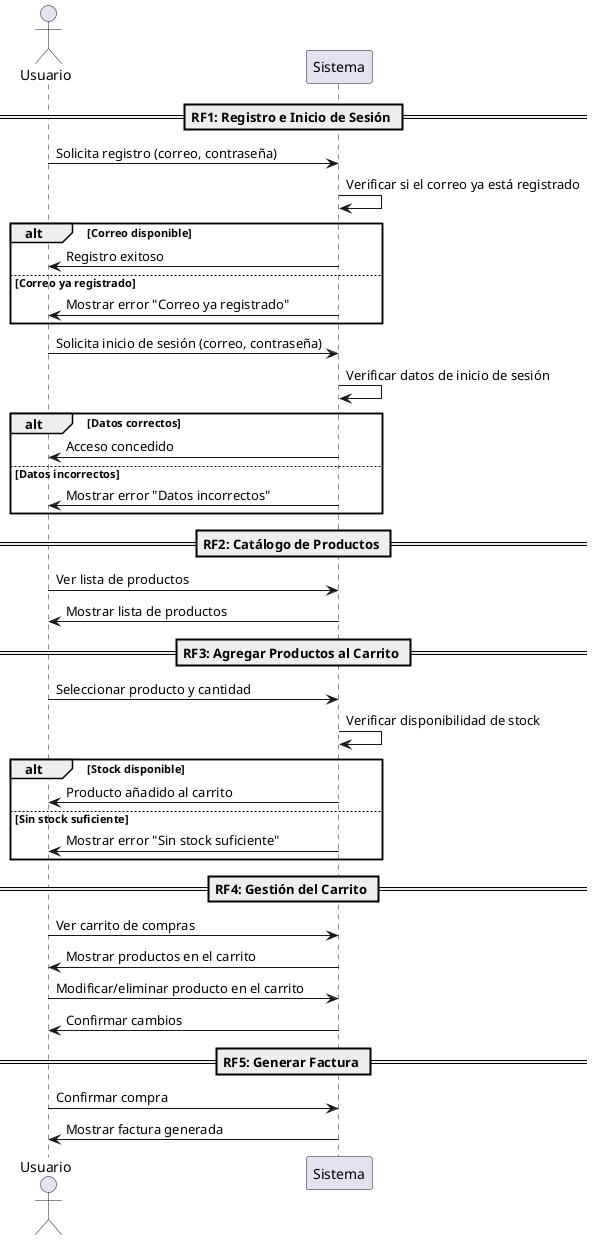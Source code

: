@startuml
actor Usuario
participant Sistema

== RF1: Registro e Inicio de Sesión ==

Usuario -> Sistema: Solicita registro (correo, contraseña)
Sistema -> Sistema: Verificar si el correo ya está registrado

alt Correo disponible
    Sistema -> Usuario: Registro exitoso
else Correo ya registrado
    Sistema -> Usuario: Mostrar error "Correo ya registrado"
end

Usuario -> Sistema: Solicita inicio de sesión (correo, contraseña)
Sistema -> Sistema: Verificar datos de inicio de sesión

alt Datos correctos
    Sistema -> Usuario: Acceso concedido
else Datos incorrectos
    Sistema -> Usuario: Mostrar error "Datos incorrectos"
end


== RF2: Catálogo de Productos ==

Usuario -> Sistema: Ver lista de productos
Sistema -> Usuario: Mostrar lista de productos


== RF3: Agregar Productos al Carrito ==

Usuario -> Sistema: Seleccionar producto y cantidad
Sistema -> Sistema: Verificar disponibilidad de stock

alt Stock disponible
    Sistema -> Usuario: Producto añadido al carrito
else Sin stock suficiente
    Sistema -> Usuario: Mostrar error "Sin stock suficiente"
end


== RF4: Gestión del Carrito ==

Usuario -> Sistema: Ver carrito de compras
Sistema -> Usuario: Mostrar productos en el carrito

Usuario -> Sistema: Modificar/eliminar producto en el carrito
Sistema -> Usuario: Confirmar cambios


== RF5: Generar Factura ==

Usuario -> Sistema: Confirmar compra
Sistema -> Usuario: Mostrar factura generada

@enduml
